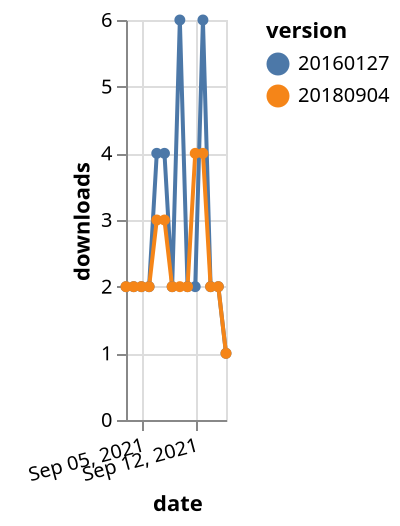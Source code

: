 {"$schema": "https://vega.github.io/schema/vega-lite/v5.json", "description": "A simple bar chart with embedded data.", "data": {"values": [{"date": "2021-09-03", "total": 3108, "delta": 2, "version": "20160127"}, {"date": "2021-09-04", "total": 3110, "delta": 2, "version": "20160127"}, {"date": "2021-09-05", "total": 3112, "delta": 2, "version": "20160127"}, {"date": "2021-09-06", "total": 3114, "delta": 2, "version": "20160127"}, {"date": "2021-09-07", "total": 3118, "delta": 4, "version": "20160127"}, {"date": "2021-09-08", "total": 3122, "delta": 4, "version": "20160127"}, {"date": "2021-09-09", "total": 3124, "delta": 2, "version": "20160127"}, {"date": "2021-09-10", "total": 3130, "delta": 6, "version": "20160127"}, {"date": "2021-09-11", "total": 3132, "delta": 2, "version": "20160127"}, {"date": "2021-09-12", "total": 3134, "delta": 2, "version": "20160127"}, {"date": "2021-09-13", "total": 3140, "delta": 6, "version": "20160127"}, {"date": "2021-09-14", "total": 3142, "delta": 2, "version": "20160127"}, {"date": "2021-09-15", "total": 3144, "delta": 2, "version": "20160127"}, {"date": "2021-09-16", "total": 3145, "delta": 1, "version": "20160127"}, {"date": "2021-09-03", "total": 2434, "delta": 2, "version": "20180904"}, {"date": "2021-09-04", "total": 2436, "delta": 2, "version": "20180904"}, {"date": "2021-09-05", "total": 2438, "delta": 2, "version": "20180904"}, {"date": "2021-09-06", "total": 2440, "delta": 2, "version": "20180904"}, {"date": "2021-09-07", "total": 2443, "delta": 3, "version": "20180904"}, {"date": "2021-09-08", "total": 2446, "delta": 3, "version": "20180904"}, {"date": "2021-09-09", "total": 2448, "delta": 2, "version": "20180904"}, {"date": "2021-09-10", "total": 2450, "delta": 2, "version": "20180904"}, {"date": "2021-09-11", "total": 2452, "delta": 2, "version": "20180904"}, {"date": "2021-09-12", "total": 2456, "delta": 4, "version": "20180904"}, {"date": "2021-09-13", "total": 2460, "delta": 4, "version": "20180904"}, {"date": "2021-09-14", "total": 2462, "delta": 2, "version": "20180904"}, {"date": "2021-09-15", "total": 2464, "delta": 2, "version": "20180904"}, {"date": "2021-09-16", "total": 2465, "delta": 1, "version": "20180904"}]}, "width": "container", "mark": {"type": "line", "point": {"filled": true}}, "encoding": {"x": {"field": "date", "type": "temporal", "timeUnit": "yearmonthdate", "title": "date", "axis": {"labelAngle": -15}}, "y": {"field": "delta", "type": "quantitative", "title": "downloads"}, "color": {"field": "version", "type": "nominal"}, "tooltip": {"field": "delta"}}}